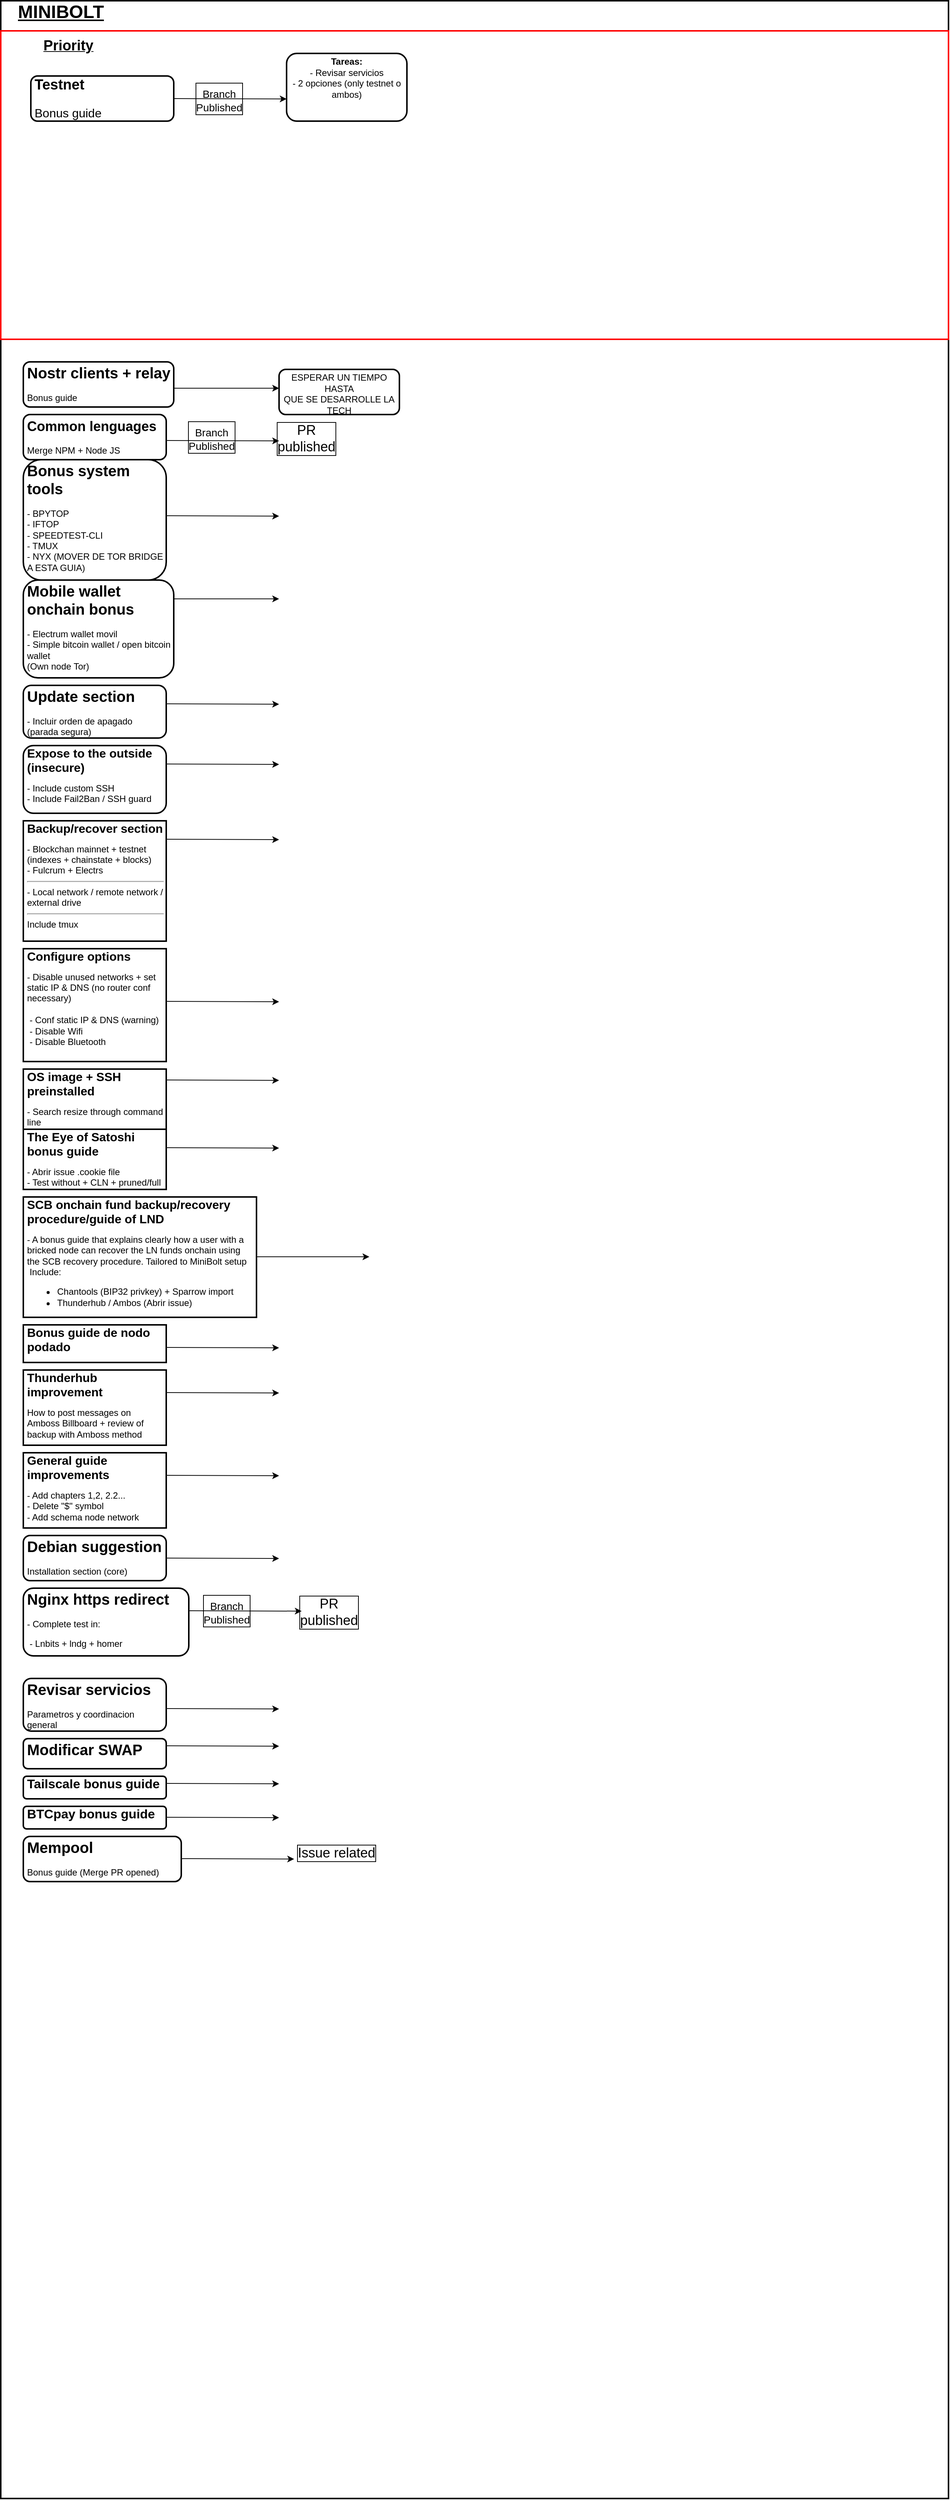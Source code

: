 <mxfile version="21.2.9" type="github">
  <diagram name="Page-1" id="XVAX3JMv7FcWVR3Oqlwc">
    <mxGraphModel dx="2537" dy="934" grid="1" gridSize="10" guides="1" tooltips="1" connect="1" arrows="1" fold="1" page="1" pageScale="1" pageWidth="850" pageHeight="1100" math="0" shadow="0">
      <root>
        <mxCell id="0" />
        <mxCell id="1" parent="0" />
        <mxCell id="p0ROdNJVEXc7yzIytJlv-1" value="" style="rounded=0;whiteSpace=wrap;html=1;strokeWidth=2;strokeColor=#000000;fillColor=default;movable=0;resizable=0;rotatable=0;deletable=0;editable=0;locked=1;connectable=0;" vertex="1" parent="1">
          <mxGeometry x="-20" y="80" width="1260" height="40" as="geometry" />
        </mxCell>
        <mxCell id="p0ROdNJVEXc7yzIytJlv-2" value="" style="rounded=0;whiteSpace=wrap;html=1;strokeWidth=2;strokeColor=#000000;fillColor=default;movable=0;resizable=0;rotatable=0;deletable=0;editable=0;locked=1;connectable=0;" vertex="1" parent="1">
          <mxGeometry x="-20" y="530" width="1260" height="2870" as="geometry" />
        </mxCell>
        <mxCell id="p0ROdNJVEXc7yzIytJlv-3" value="" style="rounded=0;whiteSpace=wrap;html=1;strokeWidth=2;strokeColor=#FF0000;movable=1;resizable=1;rotatable=1;deletable=1;editable=1;locked=0;connectable=1;" vertex="1" parent="1">
          <mxGeometry x="-20" y="120" width="1260" height="410" as="geometry" />
        </mxCell>
        <mxCell id="p0ROdNJVEXc7yzIytJlv-4" value="&lt;font style=&quot;font-size: 24px;&quot;&gt;&lt;u&gt;&lt;font style=&quot;font-size: 24px;&quot;&gt;&lt;b&gt;MINIBOLT&lt;/b&gt;&lt;/font&gt;&lt;/u&gt;&lt;/font&gt;" style="text;html=1;strokeColor=none;fillColor=none;align=center;verticalAlign=middle;whiteSpace=wrap;rounded=0;strokeWidth=2;labelBackgroundColor=none;" vertex="1" parent="1">
          <mxGeometry x="30" y="80" width="60" height="30" as="geometry" />
        </mxCell>
        <mxCell id="p0ROdNJVEXc7yzIytJlv-5" value="&lt;h1 style=&quot;font-size: 16px;&quot;&gt;&lt;font style=&quot;font-size: 19px;&quot;&gt;Testnet&lt;/font&gt;&lt;/h1&gt;&lt;p style=&quot;font-size: 16px;&quot;&gt;&lt;font style=&quot;font-size: 16px;&quot;&gt;Bonus guide&lt;br&gt;&lt;/font&gt;&lt;/p&gt;" style="text;html=1;strokeColor=default;fillColor=none;spacing=5;spacingTop=-20;whiteSpace=wrap;overflow=hidden;rounded=1;strokeWidth=2;" vertex="1" parent="1">
          <mxGeometry x="20" y="180" width="190" height="60" as="geometry" />
        </mxCell>
        <mxCell id="p0ROdNJVEXc7yzIytJlv-6" value="" style="endArrow=classic;html=1;rounded=0;fontSize=20;" edge="1" parent="1">
          <mxGeometry relative="1" as="geometry">
            <mxPoint x="220" y="2549.5" as="sourcePoint" />
            <mxPoint x="370" y="2550" as="targetPoint" />
          </mxGeometry>
        </mxCell>
        <mxCell id="p0ROdNJVEXc7yzIytJlv-7" value="&lt;h1 style=&quot;font-size: 20px;&quot;&gt;Mempool&lt;br&gt;&lt;/h1&gt;&lt;p&gt;Bonus guide (Merge PR opened)&lt;br&gt;&lt;/p&gt;" style="text;html=1;strokeColor=default;fillColor=none;spacing=5;spacingTop=-20;whiteSpace=wrap;overflow=hidden;rounded=1;strokeWidth=2;" vertex="1" parent="1">
          <mxGeometry x="10" y="2520" width="210" height="60" as="geometry" />
        </mxCell>
        <mxCell id="p0ROdNJVEXc7yzIytJlv-8" value="" style="endArrow=classic;html=1;rounded=0;fontSize=20;" edge="1" parent="1">
          <mxGeometry relative="1" as="geometry">
            <mxPoint x="210" y="210" as="sourcePoint" />
            <mxPoint x="360" y="210.5" as="targetPoint" />
          </mxGeometry>
        </mxCell>
        <mxCell id="p0ROdNJVEXc7yzIytJlv-9" value="&lt;div&gt;&lt;font style=&quot;font-size: 14px;&quot;&gt;Branch&lt;/font&gt;&lt;/div&gt;&lt;div style=&quot;font-size: 14px;&quot;&gt;Published&lt;br&gt;&lt;/div&gt;" style="edgeLabel;resizable=0;html=1;align=center;verticalAlign=middle;rounded=1;labelBackgroundColor=none;labelBorderColor=default;strokeColor=default;strokeWidth=2;fontSize=20;fillColor=none;" connectable="0" vertex="1" parent="p0ROdNJVEXc7yzIytJlv-8">
          <mxGeometry relative="1" as="geometry">
            <mxPoint x="-15" as="offset" />
          </mxGeometry>
        </mxCell>
        <mxCell id="p0ROdNJVEXc7yzIytJlv-10" value="&lt;h1 style=&quot;font-size: 20px;&quot;&gt;Nostr clients + relay&lt;br&gt;&lt;/h1&gt;&lt;p&gt;Bonus guide&lt;br&gt;&lt;/p&gt;" style="text;html=1;strokeColor=default;fillColor=none;spacing=5;spacingTop=-20;whiteSpace=wrap;overflow=hidden;rounded=1;strokeWidth=2;" vertex="1" parent="1">
          <mxGeometry x="10" y="560" width="200" height="60" as="geometry" />
        </mxCell>
        <mxCell id="p0ROdNJVEXc7yzIytJlv-11" value="" style="endArrow=classic;html=1;rounded=0;fontSize=20;" edge="1" parent="1">
          <mxGeometry relative="1" as="geometry">
            <mxPoint x="210" y="595" as="sourcePoint" />
            <mxPoint x="350" y="595" as="targetPoint" />
          </mxGeometry>
        </mxCell>
        <mxCell id="p0ROdNJVEXc7yzIytJlv-12" value="&lt;h1 style=&quot;font-size: 20px;&quot;&gt;&lt;font style=&quot;font-size: 18px;&quot;&gt;Common lenguages&lt;/font&gt;&lt;br&gt;&lt;/h1&gt;&lt;p&gt;Merge NPM + Node JS&lt;br&gt;&lt;/p&gt;" style="text;html=1;strokeColor=default;fillColor=none;spacing=5;spacingTop=-20;whiteSpace=wrap;overflow=hidden;rounded=1;strokeWidth=2;" vertex="1" parent="1">
          <mxGeometry x="10" y="630" width="190" height="60" as="geometry" />
        </mxCell>
        <mxCell id="p0ROdNJVEXc7yzIytJlv-13" value="" style="endArrow=classic;html=1;rounded=0;fontSize=20;" edge="1" parent="1">
          <mxGeometry relative="1" as="geometry">
            <mxPoint x="200" y="664.5" as="sourcePoint" />
            <mxPoint x="350" y="665" as="targetPoint" />
          </mxGeometry>
        </mxCell>
        <mxCell id="p0ROdNJVEXc7yzIytJlv-14" value="&lt;h1 style=&quot;font-size: 20px;&quot;&gt;Bonus system tools&lt;/h1&gt;&lt;div&gt;- BPYTOP&lt;/div&gt;&lt;div&gt;- IFTOP&lt;/div&gt;&lt;div&gt;- SPEEDTEST-CLI&lt;/div&gt;&lt;div&gt;- TMUX&lt;/div&gt;&lt;div&gt;- NYX (MOVER DE TOR BRIDGE A ESTA GUIA)&lt;br&gt;&lt;/div&gt;" style="text;html=1;strokeColor=default;fillColor=none;spacing=5;spacingTop=-20;whiteSpace=wrap;overflow=hidden;rounded=1;strokeWidth=2;" vertex="1" parent="1">
          <mxGeometry x="10" y="690" width="190" height="160" as="geometry" />
        </mxCell>
        <mxCell id="p0ROdNJVEXc7yzIytJlv-15" value="" style="endArrow=classic;html=1;rounded=0;fontSize=20;" edge="1" parent="1">
          <mxGeometry relative="1" as="geometry">
            <mxPoint x="200" y="764.5" as="sourcePoint" />
            <mxPoint x="350" y="765" as="targetPoint" />
          </mxGeometry>
        </mxCell>
        <mxCell id="p0ROdNJVEXc7yzIytJlv-16" value="&lt;h1 style=&quot;font-size: 20px;&quot;&gt;Mobile wallet onchain bonus&lt;br&gt;&lt;/h1&gt;&lt;div&gt;- Electrum wallet movil&lt;/div&gt;&lt;div&gt;- Simple bitcoin wallet / open bitcoin wallet&lt;/div&gt;&lt;div&gt;(Own node Tor)&lt;br&gt;&lt;/div&gt;" style="text;html=1;strokeColor=default;fillColor=none;spacing=5;spacingTop=-20;whiteSpace=wrap;overflow=hidden;rounded=1;strokeWidth=2;" vertex="1" parent="1">
          <mxGeometry x="10" y="850" width="200" height="130" as="geometry" />
        </mxCell>
        <mxCell id="p0ROdNJVEXc7yzIytJlv-17" value="" style="endArrow=classic;html=1;rounded=0;fontSize=20;" edge="1" parent="1">
          <mxGeometry relative="1" as="geometry">
            <mxPoint x="210" y="875" as="sourcePoint" />
            <mxPoint x="350" y="875" as="targetPoint" />
          </mxGeometry>
        </mxCell>
        <mxCell id="p0ROdNJVEXc7yzIytJlv-18" value="&lt;h1 style=&quot;font-size: 20px;&quot;&gt;Update section&lt;br&gt;&lt;/h1&gt;&lt;div&gt;- Incluir orden de apagado (parada segura) &lt;br&gt;&lt;/div&gt;" style="text;html=1;strokeColor=default;fillColor=none;spacing=5;spacingTop=-20;whiteSpace=wrap;overflow=hidden;rounded=1;strokeWidth=2;" vertex="1" parent="1">
          <mxGeometry x="10" y="990" width="190" height="70" as="geometry" />
        </mxCell>
        <mxCell id="p0ROdNJVEXc7yzIytJlv-19" value="" style="endArrow=classic;html=1;rounded=0;fontSize=20;" edge="1" parent="1">
          <mxGeometry relative="1" as="geometry">
            <mxPoint x="200" y="1014.5" as="sourcePoint" />
            <mxPoint x="350" y="1015" as="targetPoint" />
          </mxGeometry>
        </mxCell>
        <mxCell id="p0ROdNJVEXc7yzIytJlv-20" value="&lt;h1 style=&quot;font-size: 16px;&quot;&gt;&lt;font style=&quot;font-size: 16px;&quot;&gt;Expose to the outside&lt;/font&gt; &lt;font style=&quot;font-size: 16px;&quot;&gt;(insecure)&lt;/font&gt;&lt;/h1&gt;&lt;div&gt;- Include custom SSH&lt;/div&gt;&lt;div&gt;- Include Fail2Ban / SSH guard&lt;br&gt;&lt;/div&gt;" style="text;html=1;strokeColor=default;fillColor=none;spacing=5;spacingTop=-20;whiteSpace=wrap;overflow=hidden;rounded=1;strokeWidth=2;" vertex="1" parent="1">
          <mxGeometry x="10" y="1070" width="190" height="90" as="geometry" />
        </mxCell>
        <mxCell id="p0ROdNJVEXc7yzIytJlv-21" value="" style="endArrow=classic;html=1;rounded=0;fontSize=20;" edge="1" parent="1">
          <mxGeometry relative="1" as="geometry">
            <mxPoint x="200" y="1094.5" as="sourcePoint" />
            <mxPoint x="350" y="1095" as="targetPoint" />
          </mxGeometry>
        </mxCell>
        <mxCell id="p0ROdNJVEXc7yzIytJlv-22" value="&lt;h1 style=&quot;font-size: 16px;&quot;&gt;Backup/recover section&lt;br&gt;&lt;/h1&gt;&lt;div&gt;- Blockchan mainnet + testnet (indexes + chainstate + blocks)&lt;/div&gt;&lt;div&gt;- Fulcrum + Electrs&lt;br&gt;&lt;hr&gt;- Local network / remote network / external drive&lt;/div&gt;&lt;div&gt;&lt;hr&gt;Include tmux&lt;br&gt;&lt;/div&gt;" style="text;html=1;strokeColor=default;fillColor=none;spacing=5;spacingTop=-20;whiteSpace=wrap;overflow=hidden;rounded=0;strokeWidth=2;" vertex="1" parent="1">
          <mxGeometry x="10" y="1170" width="190" height="160" as="geometry" />
        </mxCell>
        <mxCell id="p0ROdNJVEXc7yzIytJlv-23" value="" style="endArrow=classic;html=1;rounded=0;fontSize=20;" edge="1" parent="1">
          <mxGeometry relative="1" as="geometry">
            <mxPoint x="200" y="1194.5" as="sourcePoint" />
            <mxPoint x="350" y="1195" as="targetPoint" />
          </mxGeometry>
        </mxCell>
        <mxCell id="p0ROdNJVEXc7yzIytJlv-24" value="&lt;h1 style=&quot;font-size: 16px;&quot;&gt;Configure options&lt;br&gt;&lt;/h1&gt;&lt;div&gt;- Disable unused networks + set static IP &amp;amp; DNS (no router conf necessary)&lt;/div&gt;&lt;div&gt;&lt;br&gt;&lt;/div&gt;&lt;div&gt;&lt;span style=&quot;white-space: pre;&quot;&gt;	&lt;/span&gt;- Conf static IP &amp;amp; DNS (warning)&lt;br&gt;&lt;/div&gt;&lt;div&gt;&lt;span style=&quot;white-space: pre;&quot;&gt;	&lt;/span&gt;- Disable Wifi&lt;/div&gt;&lt;div&gt;&lt;span style=&quot;white-space: pre;&quot;&gt;	&lt;/span&gt;- Disable Bluetooth &lt;br&gt;&lt;/div&gt;" style="text;html=1;strokeColor=default;fillColor=none;spacing=5;spacingTop=-20;whiteSpace=wrap;overflow=hidden;rounded=0;strokeWidth=2;" vertex="1" parent="1">
          <mxGeometry x="10" y="1340" width="190" height="150" as="geometry" />
        </mxCell>
        <mxCell id="p0ROdNJVEXc7yzIytJlv-25" value="" style="endArrow=classic;html=1;rounded=0;fontSize=20;" edge="1" parent="1">
          <mxGeometry relative="1" as="geometry">
            <mxPoint x="200" y="1410" as="sourcePoint" />
            <mxPoint x="350" y="1410.5" as="targetPoint" />
          </mxGeometry>
        </mxCell>
        <mxCell id="p0ROdNJVEXc7yzIytJlv-26" value="&lt;h1 style=&quot;font-size: 16px;&quot;&gt;OS image + SSH preinstalled &lt;br&gt;&lt;/h1&gt;&lt;div&gt;- Search resize through command line &lt;br&gt;&lt;/div&gt;" style="text;html=1;strokeColor=default;fillColor=none;spacing=5;spacingTop=-20;whiteSpace=wrap;overflow=hidden;rounded=0;strokeWidth=2;" vertex="1" parent="1">
          <mxGeometry x="10" y="1500" width="190" height="80" as="geometry" />
        </mxCell>
        <mxCell id="p0ROdNJVEXc7yzIytJlv-27" value="" style="endArrow=classic;html=1;rounded=0;fontSize=20;" edge="1" parent="1">
          <mxGeometry relative="1" as="geometry">
            <mxPoint x="200" y="1514.5" as="sourcePoint" />
            <mxPoint x="350" y="1515" as="targetPoint" />
          </mxGeometry>
        </mxCell>
        <mxCell id="p0ROdNJVEXc7yzIytJlv-28" value="&lt;h1 style=&quot;font-size: 16px;&quot;&gt;The Eye of Satoshi bonus guide&lt;br&gt;&lt;/h1&gt;&lt;div&gt;- Abrir issue .cookie file&lt;/div&gt;&lt;div&gt;- Test without + CLN + pruned/full&lt;br&gt;&lt;/div&gt;" style="text;html=1;strokeColor=default;fillColor=none;spacing=5;spacingTop=-20;whiteSpace=wrap;overflow=hidden;rounded=0;strokeWidth=2;" vertex="1" parent="1">
          <mxGeometry x="10" y="1580" width="190" height="80" as="geometry" />
        </mxCell>
        <mxCell id="p0ROdNJVEXc7yzIytJlv-29" value="" style="endArrow=classic;html=1;rounded=0;fontSize=20;" edge="1" parent="1">
          <mxGeometry relative="1" as="geometry">
            <mxPoint x="200" y="1604.5" as="sourcePoint" />
            <mxPoint x="350" y="1605" as="targetPoint" />
          </mxGeometry>
        </mxCell>
        <mxCell id="p0ROdNJVEXc7yzIytJlv-30" value="&lt;h1 style=&quot;font-size: 16px;&quot;&gt;SCB onchain fund backup/recovery procedure/guide of LND &lt;br&gt;&lt;/h1&gt;&lt;div&gt;- A bonus guide that explains clearly how a user with a bricked node can recover the LN funds onchain using the SCB recovery procedure. Tailored to MiniBolt setup&lt;/div&gt;&lt;div&gt;&lt;span style=&quot;white-space: pre;&quot;&gt;	&lt;/span&gt;Include:&lt;/div&gt;&lt;div&gt;&lt;ul&gt;&lt;li&gt;Chantools (BIP32 privkey) + Sparrow import&lt;br&gt;&lt;/li&gt;&lt;li&gt;Thunderhub / Ambos (Abrir issue)&lt;br&gt;&lt;/li&gt;&lt;/ul&gt;&lt;/div&gt;" style="text;html=1;strokeColor=default;fillColor=none;spacing=5;spacingTop=-20;whiteSpace=wrap;overflow=hidden;rounded=0;strokeWidth=2;" vertex="1" parent="1">
          <mxGeometry x="10" y="1670" width="310" height="160" as="geometry" />
        </mxCell>
        <mxCell id="p0ROdNJVEXc7yzIytJlv-31" value="" style="endArrow=classic;html=1;rounded=0;fontSize=20;" edge="1" parent="1">
          <mxGeometry relative="1" as="geometry">
            <mxPoint x="320" y="1749.5" as="sourcePoint" />
            <mxPoint x="470" y="1749.5" as="targetPoint" />
          </mxGeometry>
        </mxCell>
        <mxCell id="p0ROdNJVEXc7yzIytJlv-32" value="&lt;h1 style=&quot;font-size: 16px;&quot;&gt;Bonus guide de nodo podado&lt;br&gt;&lt;/h1&gt;" style="text;html=1;strokeColor=default;fillColor=none;spacing=5;spacingTop=-20;whiteSpace=wrap;overflow=hidden;rounded=0;strokeWidth=2;" vertex="1" parent="1">
          <mxGeometry x="10" y="1840" width="190" height="50" as="geometry" />
        </mxCell>
        <mxCell id="p0ROdNJVEXc7yzIytJlv-33" value="" style="endArrow=classic;html=1;rounded=0;fontSize=20;" edge="1" parent="1">
          <mxGeometry relative="1" as="geometry">
            <mxPoint x="200" y="1870" as="sourcePoint" />
            <mxPoint x="350" y="1870.5" as="targetPoint" />
          </mxGeometry>
        </mxCell>
        <mxCell id="p0ROdNJVEXc7yzIytJlv-34" value="Priority" style="text;html=1;strokeColor=none;fillColor=none;align=center;verticalAlign=middle;whiteSpace=wrap;rounded=0;fontStyle=5;fontSize=19;" vertex="1" parent="1">
          <mxGeometry x="10" y="120" width="120" height="40" as="geometry" />
        </mxCell>
        <mxCell id="p0ROdNJVEXc7yzIytJlv-35" value="&lt;div&gt;&lt;br&gt;&lt;/div&gt;&lt;div&gt;ESPERAR UN TIEMPO HASTA&lt;/div&gt;&lt;div&gt;QUE SE DESARROLLE LA TECH&lt;br&gt;&lt;/div&gt;" style="text;html=1;strokeColor=default;fillColor=none;spacing=5;spacingTop=-20;whiteSpace=wrap;overflow=hidden;rounded=1;strokeWidth=2;align=center;" vertex="1" parent="1">
          <mxGeometry x="350" y="570" width="160" height="60" as="geometry" />
        </mxCell>
        <mxCell id="p0ROdNJVEXc7yzIytJlv-36" value="&lt;h1 style=&quot;font-size: 16px;&quot;&gt;Thunderhub improvement&lt;/h1&gt;&lt;div&gt;How to post messages on Amboss Billboard + review of backup with Amboss method&lt;br&gt;&lt;/div&gt;&lt;div&gt;&lt;br&gt;&lt;/div&gt;&lt;div&gt;&lt;br&gt;&lt;/div&gt;" style="text;html=1;strokeColor=default;fillColor=none;spacing=5;spacingTop=-20;whiteSpace=wrap;overflow=hidden;rounded=0;strokeWidth=2;" vertex="1" parent="1">
          <mxGeometry x="10" y="1900" width="190" height="100" as="geometry" />
        </mxCell>
        <mxCell id="p0ROdNJVEXc7yzIytJlv-37" value="" style="endArrow=classic;html=1;rounded=0;fontSize=20;" edge="1" parent="1">
          <mxGeometry relative="1" as="geometry">
            <mxPoint x="200" y="1930" as="sourcePoint" />
            <mxPoint x="350" y="1930.5" as="targetPoint" />
          </mxGeometry>
        </mxCell>
        <mxCell id="p0ROdNJVEXc7yzIytJlv-38" value="&lt;h1 style=&quot;font-size: 16px;&quot;&gt;General guide improvements&lt;br&gt;&lt;/h1&gt;&lt;div&gt;- Add chapters 1,2, 2.2...&lt;br&gt;&lt;/div&gt;&lt;div&gt;- Delete &quot;$&quot; symbol&lt;/div&gt;&lt;div&gt;- Add schema node network&lt;br&gt;&lt;/div&gt;&lt;div&gt;&lt;br&gt;&lt;/div&gt;" style="text;html=1;strokeColor=default;fillColor=none;spacing=5;spacingTop=-20;whiteSpace=wrap;overflow=hidden;rounded=0;strokeWidth=2;" vertex="1" parent="1">
          <mxGeometry x="10" y="2010" width="190" height="100" as="geometry" />
        </mxCell>
        <mxCell id="p0ROdNJVEXc7yzIytJlv-39" value="" style="endArrow=classic;html=1;rounded=0;fontSize=20;" edge="1" parent="1">
          <mxGeometry relative="1" as="geometry">
            <mxPoint x="200" y="2040" as="sourcePoint" />
            <mxPoint x="350" y="2040.5" as="targetPoint" />
          </mxGeometry>
        </mxCell>
        <mxCell id="p0ROdNJVEXc7yzIytJlv-40" value="&lt;h1 style=&quot;font-size: 20px;&quot;&gt;Debian suggestion&lt;br&gt;&lt;/h1&gt;&lt;p&gt;Installation section (core)&lt;/p&gt;&lt;p&gt;&lt;/p&gt;" style="text;html=1;strokeColor=default;fillColor=none;spacing=5;spacingTop=-20;whiteSpace=wrap;overflow=hidden;rounded=1;strokeWidth=2;" vertex="1" parent="1">
          <mxGeometry x="10" y="2120" width="190" height="60" as="geometry" />
        </mxCell>
        <mxCell id="p0ROdNJVEXc7yzIytJlv-41" value="" style="endArrow=classic;html=1;rounded=0;fontSize=20;" edge="1" parent="1">
          <mxGeometry relative="1" as="geometry">
            <mxPoint x="200" y="2150" as="sourcePoint" />
            <mxPoint x="350" y="2150.5" as="targetPoint" />
          </mxGeometry>
        </mxCell>
        <mxCell id="p0ROdNJVEXc7yzIytJlv-42" value="&lt;div&gt;&lt;br&gt;&lt;/div&gt;&lt;div&gt;&lt;b&gt;Tareas:&lt;/b&gt;&lt;br&gt;&lt;/div&gt;&lt;div&gt;- Revisar servicios&lt;/div&gt;&lt;div&gt;- 2 opciones (only testnet o ambos)&lt;br&gt;&lt;/div&gt;" style="text;html=1;strokeColor=default;fillColor=none;spacing=5;spacingTop=-20;whiteSpace=wrap;overflow=hidden;rounded=1;strokeWidth=2;align=center;" vertex="1" parent="1">
          <mxGeometry x="360" y="150" width="160" height="90" as="geometry" />
        </mxCell>
        <mxCell id="p0ROdNJVEXc7yzIytJlv-43" style="edgeStyle=orthogonalEdgeStyle;rounded=0;orthogonalLoop=1;jettySize=auto;html=1;exitX=0.5;exitY=1;exitDx=0;exitDy=0;" edge="1" parent="1">
          <mxGeometry relative="1" as="geometry">
            <mxPoint x="430" y="2510" as="sourcePoint" />
            <mxPoint x="430" y="2510" as="targetPoint" />
          </mxGeometry>
        </mxCell>
        <mxCell id="p0ROdNJVEXc7yzIytJlv-44" value="&lt;h1 style=&quot;font-size: 20px;&quot;&gt;Nginx https redirect&lt;br&gt;&lt;/h1&gt;&lt;div&gt;&lt;p&gt;- Complete test in:&lt;/p&gt;&lt;p&gt;&lt;span style=&quot;white-space: pre;&quot;&gt;	&lt;/span&gt;- Lnbits + lndg + homer &lt;br&gt;&lt;/p&gt;&lt;/div&gt;" style="text;html=1;strokeColor=default;fillColor=none;spacing=5;spacingTop=-20;whiteSpace=wrap;overflow=hidden;rounded=1;strokeWidth=2;" vertex="1" parent="1">
          <mxGeometry x="10" y="2190" width="220" height="90" as="geometry" />
        </mxCell>
        <mxCell id="p0ROdNJVEXc7yzIytJlv-45" value="" style="endArrow=classic;html=1;rounded=0;fontSize=20;" edge="1" parent="1">
          <mxGeometry relative="1" as="geometry">
            <mxPoint x="230" y="2220" as="sourcePoint" />
            <mxPoint x="380" y="2220.5" as="targetPoint" />
          </mxGeometry>
        </mxCell>
        <mxCell id="p0ROdNJVEXc7yzIytJlv-46" value="&lt;div&gt;&lt;font style=&quot;font-size: 14px;&quot;&gt;Branch&lt;/font&gt;&lt;/div&gt;&lt;div style=&quot;font-size: 14px;&quot;&gt;Published&lt;br&gt;&lt;/div&gt;" style="edgeLabel;resizable=0;html=1;align=center;verticalAlign=middle;rounded=1;labelBackgroundColor=none;labelBorderColor=default;strokeColor=default;strokeWidth=2;fontSize=20;fillColor=none;" connectable="0" vertex="1" parent="1">
          <mxGeometry x="280" y="2220" as="geometry" />
        </mxCell>
        <mxCell id="p0ROdNJVEXc7yzIytJlv-47" value="&lt;div style=&quot;font-size: 18px;&quot;&gt;&lt;font style=&quot;font-size: 18px;&quot;&gt;PR &lt;br&gt;&lt;/font&gt;&lt;/div&gt;&lt;div style=&quot;font-size: 18px;&quot;&gt;&lt;font style=&quot;font-size: 18px;&quot;&gt;published&lt;/font&gt;&lt;/div&gt;" style="edgeLabel;resizable=0;html=1;align=center;verticalAlign=middle;rounded=1;labelBackgroundColor=none;labelBorderColor=default;strokeColor=default;strokeWidth=2;fontSize=20;fillColor=none;" connectable="0" vertex="1" parent="1">
          <mxGeometry x="390.0" y="2200.0" as="geometry">
            <mxPoint x="26" y="22" as="offset" />
          </mxGeometry>
        </mxCell>
        <mxCell id="p0ROdNJVEXc7yzIytJlv-48" value="&lt;div style=&quot;font-size: 18px;&quot;&gt;&lt;font style=&quot;font-size: 18px;&quot;&gt;Issue related&lt;br&gt;&lt;/font&gt;&lt;/div&gt;" style="edgeLabel;resizable=0;html=1;align=center;verticalAlign=middle;rounded=1;labelBackgroundColor=none;labelBorderColor=default;strokeColor=default;strokeWidth=2;fontSize=20;fillColor=none;" connectable="0" vertex="1" parent="1">
          <mxGeometry x="400.0" y="2520.0" as="geometry">
            <mxPoint x="26" y="22" as="offset" />
          </mxGeometry>
        </mxCell>
        <mxCell id="p0ROdNJVEXc7yzIytJlv-49" value="&lt;h1 style=&quot;font-size: 20px;&quot;&gt;Revisar servicios&lt;/h1&gt;&lt;div&gt;Parametros y coordinacion general&lt;br&gt;&lt;/div&gt;&lt;p&gt;&lt;/p&gt;" style="text;html=1;strokeColor=default;fillColor=none;spacing=5;spacingTop=-20;whiteSpace=wrap;overflow=hidden;rounded=1;strokeWidth=2;" vertex="1" parent="1">
          <mxGeometry x="10" y="2310" width="190" height="70" as="geometry" />
        </mxCell>
        <mxCell id="p0ROdNJVEXc7yzIytJlv-50" value="" style="endArrow=classic;html=1;rounded=0;fontSize=20;" edge="1" parent="1">
          <mxGeometry relative="1" as="geometry">
            <mxPoint x="200" y="2350" as="sourcePoint" />
            <mxPoint x="350" y="2350.5" as="targetPoint" />
          </mxGeometry>
        </mxCell>
        <mxCell id="p0ROdNJVEXc7yzIytJlv-51" value="&lt;h1 style=&quot;font-size: 20px;&quot;&gt;Modificar SWAP&lt;br&gt;&lt;/h1&gt;&lt;div&gt;&lt;br&gt;&lt;/div&gt;&lt;p&gt;&lt;/p&gt;" style="text;html=1;strokeColor=default;fillColor=none;spacing=5;spacingTop=-20;whiteSpace=wrap;overflow=hidden;rounded=1;strokeWidth=2;" vertex="1" parent="1">
          <mxGeometry x="10" y="2390" width="190" height="40" as="geometry" />
        </mxCell>
        <mxCell id="p0ROdNJVEXc7yzIytJlv-52" value="" style="endArrow=classic;html=1;rounded=0;fontSize=20;" edge="1" parent="1">
          <mxGeometry relative="1" as="geometry">
            <mxPoint x="200" y="2399.5" as="sourcePoint" />
            <mxPoint x="350" y="2400" as="targetPoint" />
          </mxGeometry>
        </mxCell>
        <mxCell id="p0ROdNJVEXc7yzIytJlv-53" value="&lt;h1 style=&quot;font-size: 17px;&quot;&gt;Tailscale bonus guide&lt;br&gt;&lt;/h1&gt;&lt;div&gt;&lt;br&gt;&lt;/div&gt;&lt;p&gt;&lt;/p&gt;" style="text;html=1;strokeColor=default;fillColor=none;spacing=5;spacingTop=-20;whiteSpace=wrap;overflow=hidden;rounded=1;strokeWidth=2;" vertex="1" parent="1">
          <mxGeometry x="10" y="2440" width="190" height="30" as="geometry" />
        </mxCell>
        <mxCell id="p0ROdNJVEXc7yzIytJlv-54" value="" style="endArrow=classic;html=1;rounded=0;fontSize=20;" edge="1" parent="1">
          <mxGeometry relative="1" as="geometry">
            <mxPoint x="200" y="2449.5" as="sourcePoint" />
            <mxPoint x="350" y="2450" as="targetPoint" />
          </mxGeometry>
        </mxCell>
        <mxCell id="p0ROdNJVEXc7yzIytJlv-55" value="&lt;div&gt;&lt;font style=&quot;font-size: 14px;&quot;&gt;Branch&lt;/font&gt;&lt;/div&gt;&lt;div style=&quot;font-size: 14px;&quot;&gt;Published&lt;br&gt;&lt;/div&gt;" style="edgeLabel;resizable=0;html=1;align=center;verticalAlign=middle;rounded=1;labelBackgroundColor=none;labelBorderColor=default;strokeColor=default;strokeWidth=2;fontSize=20;fillColor=none;" connectable="0" vertex="1" parent="1">
          <mxGeometry x="260.0" y="660.0" as="geometry" />
        </mxCell>
        <mxCell id="p0ROdNJVEXc7yzIytJlv-56" value="&lt;div style=&quot;font-size: 18px;&quot;&gt;&lt;font style=&quot;font-size: 18px;&quot;&gt;PR &lt;br&gt;&lt;/font&gt;&lt;/div&gt;&lt;div style=&quot;font-size: 18px;&quot;&gt;&lt;font style=&quot;font-size: 18px;&quot;&gt;published&lt;/font&gt;&lt;/div&gt;" style="edgeLabel;resizable=0;html=1;align=center;verticalAlign=middle;rounded=1;labelBackgroundColor=none;labelBorderColor=default;strokeColor=default;strokeWidth=2;fontSize=20;fillColor=none;" connectable="0" vertex="1" parent="1">
          <mxGeometry x="360.0" y="640.0" as="geometry">
            <mxPoint x="26" y="22" as="offset" />
          </mxGeometry>
        </mxCell>
        <mxCell id="p0ROdNJVEXc7yzIytJlv-57" value="&lt;h1 style=&quot;font-size: 17px;&quot;&gt;BTCpay bonus guide&lt;br&gt;&lt;/h1&gt;&lt;div&gt;&lt;br&gt;&lt;/div&gt;&lt;p&gt;&lt;/p&gt;" style="text;html=1;strokeColor=default;fillColor=none;spacing=5;spacingTop=-20;whiteSpace=wrap;overflow=hidden;rounded=1;strokeWidth=2;" vertex="1" parent="1">
          <mxGeometry x="10" y="2480" width="190" height="30" as="geometry" />
        </mxCell>
        <mxCell id="p0ROdNJVEXc7yzIytJlv-58" value="" style="endArrow=classic;html=1;rounded=0;fontSize=20;" edge="1" parent="1">
          <mxGeometry relative="1" as="geometry">
            <mxPoint x="200" y="2494.5" as="sourcePoint" />
            <mxPoint x="350" y="2495" as="targetPoint" />
          </mxGeometry>
        </mxCell>
      </root>
    </mxGraphModel>
  </diagram>
</mxfile>
